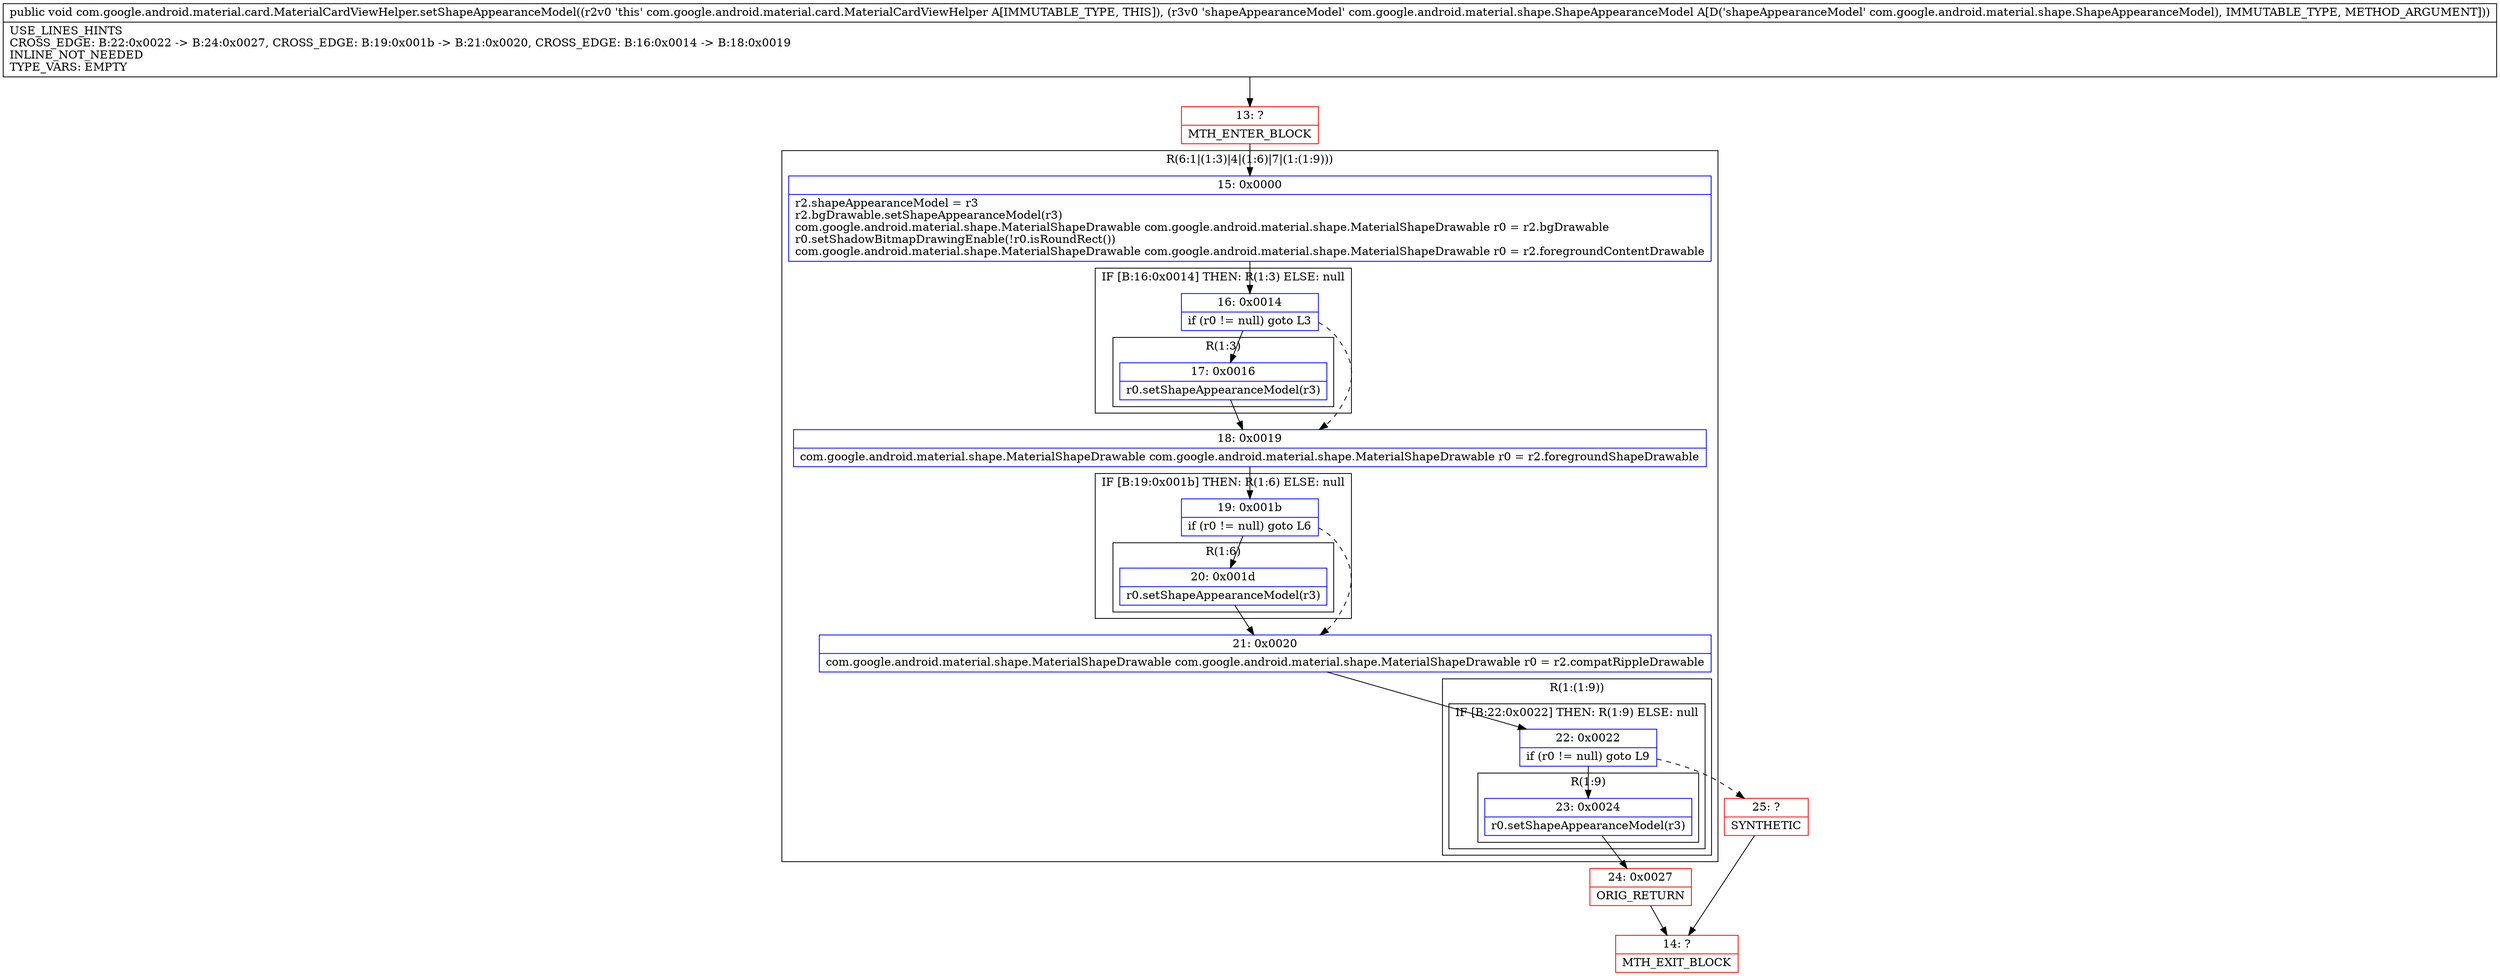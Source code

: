digraph "CFG forcom.google.android.material.card.MaterialCardViewHelper.setShapeAppearanceModel(Lcom\/google\/android\/material\/shape\/ShapeAppearanceModel;)V" {
subgraph cluster_Region_908585523 {
label = "R(6:1|(1:3)|4|(1:6)|7|(1:(1:9)))";
node [shape=record,color=blue];
Node_15 [shape=record,label="{15\:\ 0x0000|r2.shapeAppearanceModel = r3\lr2.bgDrawable.setShapeAppearanceModel(r3)\lcom.google.android.material.shape.MaterialShapeDrawable com.google.android.material.shape.MaterialShapeDrawable r0 = r2.bgDrawable\lr0.setShadowBitmapDrawingEnable(!r0.isRoundRect())\lcom.google.android.material.shape.MaterialShapeDrawable com.google.android.material.shape.MaterialShapeDrawable r0 = r2.foregroundContentDrawable\l}"];
subgraph cluster_IfRegion_2101483837 {
label = "IF [B:16:0x0014] THEN: R(1:3) ELSE: null";
node [shape=record,color=blue];
Node_16 [shape=record,label="{16\:\ 0x0014|if (r0 != null) goto L3\l}"];
subgraph cluster_Region_1809457434 {
label = "R(1:3)";
node [shape=record,color=blue];
Node_17 [shape=record,label="{17\:\ 0x0016|r0.setShapeAppearanceModel(r3)\l}"];
}
}
Node_18 [shape=record,label="{18\:\ 0x0019|com.google.android.material.shape.MaterialShapeDrawable com.google.android.material.shape.MaterialShapeDrawable r0 = r2.foregroundShapeDrawable\l}"];
subgraph cluster_IfRegion_878362546 {
label = "IF [B:19:0x001b] THEN: R(1:6) ELSE: null";
node [shape=record,color=blue];
Node_19 [shape=record,label="{19\:\ 0x001b|if (r0 != null) goto L6\l}"];
subgraph cluster_Region_1025879416 {
label = "R(1:6)";
node [shape=record,color=blue];
Node_20 [shape=record,label="{20\:\ 0x001d|r0.setShapeAppearanceModel(r3)\l}"];
}
}
Node_21 [shape=record,label="{21\:\ 0x0020|com.google.android.material.shape.MaterialShapeDrawable com.google.android.material.shape.MaterialShapeDrawable r0 = r2.compatRippleDrawable\l}"];
subgraph cluster_Region_351478067 {
label = "R(1:(1:9))";
node [shape=record,color=blue];
subgraph cluster_IfRegion_1355005968 {
label = "IF [B:22:0x0022] THEN: R(1:9) ELSE: null";
node [shape=record,color=blue];
Node_22 [shape=record,label="{22\:\ 0x0022|if (r0 != null) goto L9\l}"];
subgraph cluster_Region_1789655523 {
label = "R(1:9)";
node [shape=record,color=blue];
Node_23 [shape=record,label="{23\:\ 0x0024|r0.setShapeAppearanceModel(r3)\l}"];
}
}
}
}
Node_13 [shape=record,color=red,label="{13\:\ ?|MTH_ENTER_BLOCK\l}"];
Node_24 [shape=record,color=red,label="{24\:\ 0x0027|ORIG_RETURN\l}"];
Node_14 [shape=record,color=red,label="{14\:\ ?|MTH_EXIT_BLOCK\l}"];
Node_25 [shape=record,color=red,label="{25\:\ ?|SYNTHETIC\l}"];
MethodNode[shape=record,label="{public void com.google.android.material.card.MaterialCardViewHelper.setShapeAppearanceModel((r2v0 'this' com.google.android.material.card.MaterialCardViewHelper A[IMMUTABLE_TYPE, THIS]), (r3v0 'shapeAppearanceModel' com.google.android.material.shape.ShapeAppearanceModel A[D('shapeAppearanceModel' com.google.android.material.shape.ShapeAppearanceModel), IMMUTABLE_TYPE, METHOD_ARGUMENT]))  | USE_LINES_HINTS\lCROSS_EDGE: B:22:0x0022 \-\> B:24:0x0027, CROSS_EDGE: B:19:0x001b \-\> B:21:0x0020, CROSS_EDGE: B:16:0x0014 \-\> B:18:0x0019\lINLINE_NOT_NEEDED\lTYPE_VARS: EMPTY\l}"];
MethodNode -> Node_13;Node_15 -> Node_16;
Node_16 -> Node_17;
Node_16 -> Node_18[style=dashed];
Node_17 -> Node_18;
Node_18 -> Node_19;
Node_19 -> Node_20;
Node_19 -> Node_21[style=dashed];
Node_20 -> Node_21;
Node_21 -> Node_22;
Node_22 -> Node_23;
Node_22 -> Node_25[style=dashed];
Node_23 -> Node_24;
Node_13 -> Node_15;
Node_24 -> Node_14;
Node_25 -> Node_14;
}

